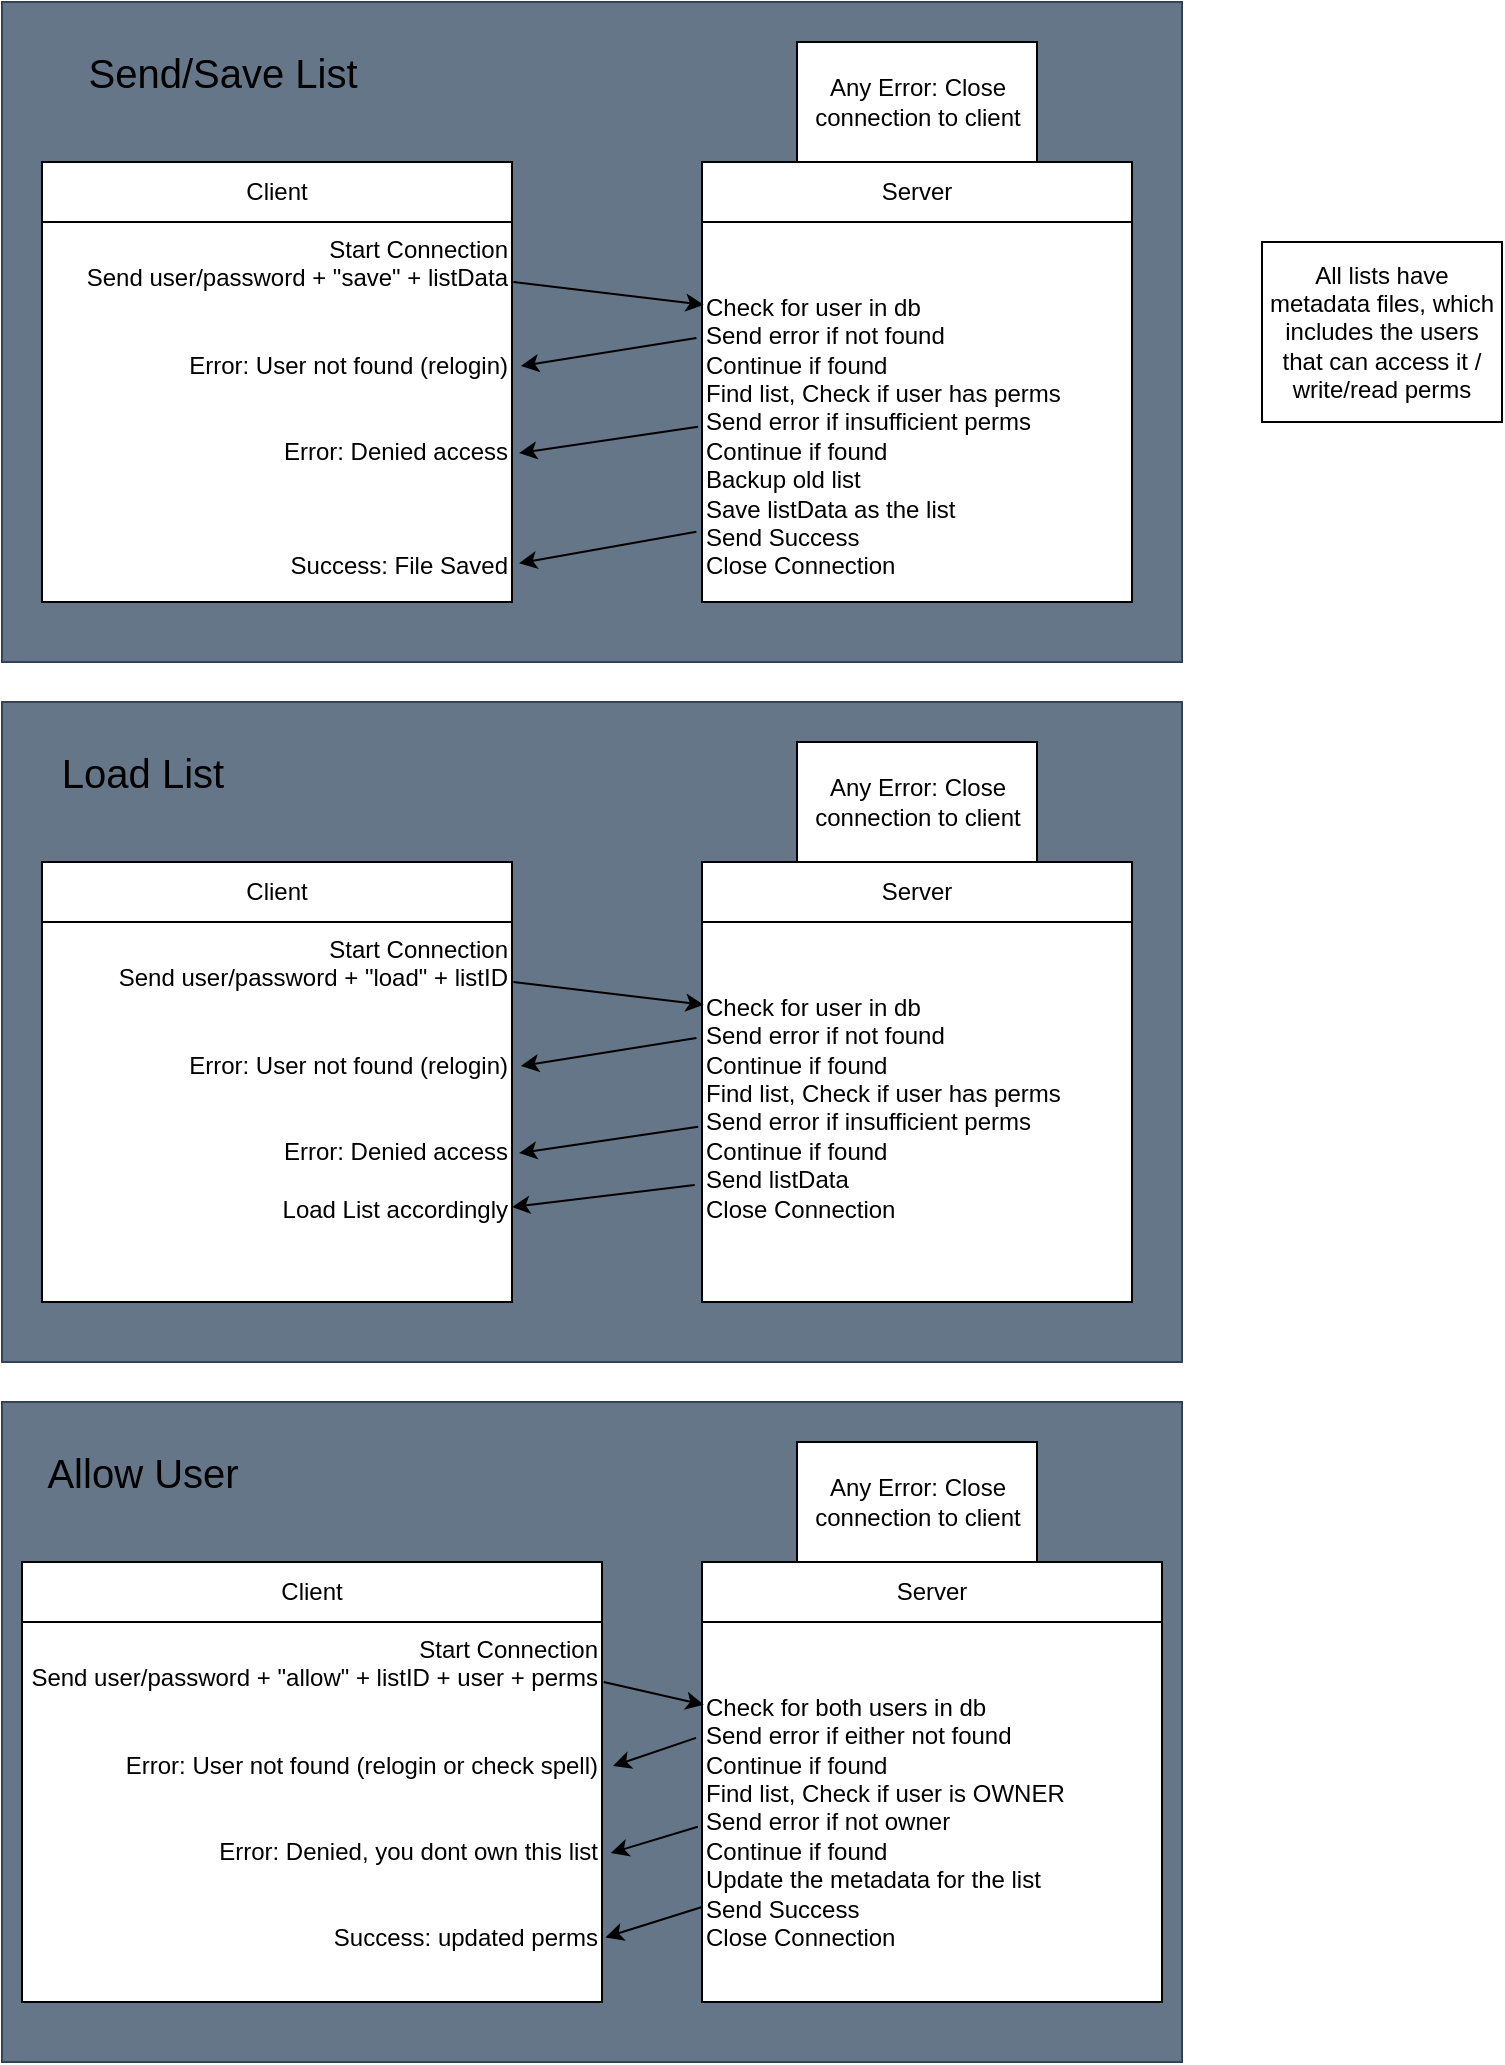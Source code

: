 <mxfile>
    <diagram id="nOQW177BidjiD76-JMUg" name="Page-1">
        <mxGraphModel dx="1637" dy="721" grid="1" gridSize="10" guides="1" tooltips="1" connect="1" arrows="1" fold="1" page="1" pageScale="1" pageWidth="850" pageHeight="1100" math="0" shadow="0">
            <root>
                <mxCell id="0"/>
                <mxCell id="1" parent="0"/>
                <mxCell id="36" value="" style="group" vertex="1" connectable="0" parent="1">
                    <mxGeometry x="90" y="80" width="590" height="330" as="geometry"/>
                </mxCell>
                <mxCell id="19" value="" style="whiteSpace=wrap;html=1;fillColor=#647687;fontColor=#ffffff;strokeColor=#314354;" vertex="1" parent="36">
                    <mxGeometry width="590" height="330" as="geometry"/>
                </mxCell>
                <mxCell id="20" value="Send/Save List" style="text;html=1;align=center;verticalAlign=middle;resizable=0;points=[];autosize=1;strokeColor=none;fillColor=none;fontSize=20;" vertex="1" parent="36">
                    <mxGeometry x="30" y="15" width="160" height="40" as="geometry"/>
                </mxCell>
                <mxCell id="10" value="" style="group" parent="1" vertex="1" connectable="0">
                    <mxGeometry x="440" y="160" width="215" height="220" as="geometry"/>
                </mxCell>
                <mxCell id="3" value="Server" style="whiteSpace=wrap;html=1;" parent="10" vertex="1">
                    <mxGeometry width="215" height="30" as="geometry"/>
                </mxCell>
                <mxCell id="7" value="&lt;br&gt;&lt;br&gt;Check for user in db&lt;br&gt;Send error if not found&lt;br&gt;Continue if found&lt;br&gt;Find list, Check if user has perms&lt;br&gt;Send error if insufficient perms&lt;br&gt;Continue if found&lt;br&gt;Backup old list&lt;br&gt;Save listData as the list&lt;br&gt;Send Success&lt;br&gt;Close Connection" style="whiteSpace=wrap;html=1;verticalAlign=top;align=left;" parent="10" vertex="1">
                    <mxGeometry y="30" width="215" height="190" as="geometry"/>
                </mxCell>
                <mxCell id="11" value="" style="group" parent="1" vertex="1" connectable="0">
                    <mxGeometry x="110" y="160" width="235" height="220" as="geometry"/>
                </mxCell>
                <mxCell id="2" value="Client" style="whiteSpace=wrap;html=1;" parent="11" vertex="1">
                    <mxGeometry width="235" height="30" as="geometry"/>
                </mxCell>
                <mxCell id="6" value="&lt;div style=&quot;&quot;&gt;&lt;span style=&quot;background-color: initial;&quot;&gt;Start Connection&lt;/span&gt;&lt;/div&gt;Send user/password + &quot;save&quot; + listData&lt;br&gt;&lt;br&gt;&lt;br&gt;Error: User not found (relogin)&lt;br&gt;&lt;br&gt;&lt;br&gt;Error: Denied access&lt;br&gt;&lt;br&gt;&lt;br&gt;&lt;br&gt;Success: File Saved" style="whiteSpace=wrap;html=1;verticalAlign=top;align=right;" parent="11" vertex="1">
                    <mxGeometry y="30" width="235" height="190" as="geometry"/>
                </mxCell>
                <mxCell id="12" style="edgeStyle=none;html=1;exitX=1.003;exitY=0.158;exitDx=0;exitDy=0;entryX=0.004;entryY=0.218;entryDx=0;entryDy=0;exitPerimeter=0;entryPerimeter=0;" parent="1" source="6" target="7" edge="1">
                    <mxGeometry relative="1" as="geometry"/>
                </mxCell>
                <mxCell id="13" style="edgeStyle=none;html=1;exitX=-0.013;exitY=0.305;exitDx=0;exitDy=0;entryX=1.019;entryY=0.379;entryDx=0;entryDy=0;entryPerimeter=0;exitPerimeter=0;" parent="1" source="7" target="6" edge="1">
                    <mxGeometry relative="1" as="geometry"/>
                </mxCell>
                <mxCell id="15" value="All lists have metadata files, which includes the users that can access it / write/read perms" style="whiteSpace=wrap;html=1;" parent="1" vertex="1">
                    <mxGeometry x="720" y="200" width="120" height="90" as="geometry"/>
                </mxCell>
                <mxCell id="16" style="edgeStyle=none;html=1;entryX=1.015;entryY=0.608;entryDx=0;entryDy=0;entryPerimeter=0;exitX=-0.009;exitY=0.539;exitDx=0;exitDy=0;exitPerimeter=0;" parent="1" source="7" target="6" edge="1">
                    <mxGeometry relative="1" as="geometry">
                        <mxPoint x="430" y="300" as="sourcePoint"/>
                    </mxGeometry>
                </mxCell>
                <mxCell id="17" style="edgeStyle=none;html=1;exitX=-0.013;exitY=0.815;exitDx=0;exitDy=0;exitPerimeter=0;entryX=1.015;entryY=0.898;entryDx=0;entryDy=0;entryPerimeter=0;" edge="1" parent="1" source="7" target="6">
                    <mxGeometry relative="1" as="geometry">
                        <mxPoint x="350" y="360" as="targetPoint"/>
                    </mxGeometry>
                </mxCell>
                <mxCell id="18" value="Any Error: Close connection to client" style="whiteSpace=wrap;html=1;" vertex="1" parent="1">
                    <mxGeometry x="487.5" y="100" width="120" height="60" as="geometry"/>
                </mxCell>
                <mxCell id="22" value="" style="group" vertex="1" connectable="0" parent="1">
                    <mxGeometry x="90" y="430" width="590" height="330" as="geometry"/>
                </mxCell>
                <mxCell id="23" value="" style="whiteSpace=wrap;html=1;fillColor=#647687;fontColor=#ffffff;strokeColor=#314354;" vertex="1" parent="22">
                    <mxGeometry width="590" height="330" as="geometry"/>
                </mxCell>
                <mxCell id="24" value="Load List" style="text;html=1;align=center;verticalAlign=middle;resizable=0;points=[];autosize=1;strokeColor=none;fillColor=none;fontSize=20;" vertex="1" parent="22">
                    <mxGeometry x="20" y="15" width="100" height="40" as="geometry"/>
                </mxCell>
                <mxCell id="25" value="" style="group" vertex="1" connectable="0" parent="1">
                    <mxGeometry x="440" y="510" width="215" height="220" as="geometry"/>
                </mxCell>
                <mxCell id="26" value="Server" style="whiteSpace=wrap;html=1;" vertex="1" parent="25">
                    <mxGeometry width="215" height="30" as="geometry"/>
                </mxCell>
                <mxCell id="27" value="&lt;br&gt;&lt;br&gt;Check for user in db&lt;br&gt;Send error if not found&lt;br&gt;Continue if found&lt;br&gt;Find list, Check if user has perms&lt;br&gt;Send error if insufficient perms&lt;br&gt;Continue if found&lt;br&gt;Send listData&lt;br&gt;Close Connection" style="whiteSpace=wrap;html=1;verticalAlign=top;align=left;" vertex="1" parent="25">
                    <mxGeometry y="30" width="215" height="190" as="geometry"/>
                </mxCell>
                <mxCell id="28" value="" style="group" vertex="1" connectable="0" parent="1">
                    <mxGeometry x="110" y="510" width="235" height="220" as="geometry"/>
                </mxCell>
                <mxCell id="29" value="Client" style="whiteSpace=wrap;html=1;" vertex="1" parent="28">
                    <mxGeometry width="235" height="30" as="geometry"/>
                </mxCell>
                <mxCell id="30" value="Start Connection&lt;br&gt;Send user/password + &quot;load&quot; + listID&lt;br&gt;&lt;br&gt;&lt;br&gt;Error: User not found (relogin)&lt;br&gt;&lt;br&gt;&lt;br&gt;Error: Denied access&lt;br&gt;&lt;br&gt;Load List accordingly&lt;br&gt;&lt;div style=&quot;&quot;&gt;&lt;/div&gt;" style="whiteSpace=wrap;html=1;verticalAlign=top;align=right;" vertex="1" parent="28">
                    <mxGeometry y="30" width="235" height="190" as="geometry"/>
                </mxCell>
                <mxCell id="31" style="edgeStyle=none;html=1;exitX=1.003;exitY=0.158;exitDx=0;exitDy=0;entryX=0.004;entryY=0.218;entryDx=0;entryDy=0;exitPerimeter=0;entryPerimeter=0;" edge="1" parent="1" source="30" target="27">
                    <mxGeometry relative="1" as="geometry"/>
                </mxCell>
                <mxCell id="32" style="edgeStyle=none;html=1;exitX=-0.013;exitY=0.305;exitDx=0;exitDy=0;entryX=1.019;entryY=0.379;entryDx=0;entryDy=0;entryPerimeter=0;exitPerimeter=0;" edge="1" parent="1" source="27" target="30">
                    <mxGeometry relative="1" as="geometry"/>
                </mxCell>
                <mxCell id="33" style="edgeStyle=none;html=1;entryX=1.015;entryY=0.608;entryDx=0;entryDy=0;entryPerimeter=0;exitX=-0.009;exitY=0.539;exitDx=0;exitDy=0;exitPerimeter=0;" edge="1" parent="1" source="27" target="30">
                    <mxGeometry relative="1" as="geometry">
                        <mxPoint x="430" y="650" as="sourcePoint"/>
                    </mxGeometry>
                </mxCell>
                <mxCell id="34" style="edgeStyle=none;html=1;exitX=-0.017;exitY=0.692;exitDx=0;exitDy=0;exitPerimeter=0;entryX=1;entryY=0.75;entryDx=0;entryDy=0;" edge="1" parent="1" source="27" target="30">
                    <mxGeometry relative="1" as="geometry">
                        <mxPoint x="340" y="780" as="targetPoint"/>
                    </mxGeometry>
                </mxCell>
                <mxCell id="35" value="Any Error: Close connection to client" style="whiteSpace=wrap;html=1;" vertex="1" parent="1">
                    <mxGeometry x="487.5" y="450" width="120" height="60" as="geometry"/>
                </mxCell>
                <mxCell id="38" value="" style="group" vertex="1" connectable="0" parent="1">
                    <mxGeometry x="90" y="780" width="590" height="330" as="geometry"/>
                </mxCell>
                <mxCell id="39" value="" style="whiteSpace=wrap;html=1;fillColor=#647687;fontColor=#ffffff;strokeColor=#314354;" vertex="1" parent="38">
                    <mxGeometry width="590" height="330" as="geometry"/>
                </mxCell>
                <mxCell id="40" value="Allow User" style="text;html=1;align=center;verticalAlign=middle;resizable=0;points=[];autosize=1;strokeColor=none;fillColor=none;fontSize=20;" vertex="1" parent="38">
                    <mxGeometry x="10" y="15" width="120" height="40" as="geometry"/>
                </mxCell>
                <mxCell id="41" value="" style="group" vertex="1" connectable="0" parent="1">
                    <mxGeometry x="440" y="860" width="230" height="220" as="geometry"/>
                </mxCell>
                <mxCell id="42" value="Server" style="whiteSpace=wrap;html=1;" vertex="1" parent="41">
                    <mxGeometry width="230.0" height="30" as="geometry"/>
                </mxCell>
                <mxCell id="43" value="&lt;br&gt;&lt;br&gt;Check for both users in db&lt;br&gt;Send error if either not found&lt;br&gt;Continue if found&lt;br&gt;Find list, Check if user is OWNER&lt;br&gt;Send error if not owner&lt;br&gt;Continue if found&lt;br&gt;Update the metadata for the list&lt;br&gt;Send Success&lt;br&gt;Close Connection" style="whiteSpace=wrap;html=1;verticalAlign=top;align=left;" vertex="1" parent="41">
                    <mxGeometry y="30" width="230.0" height="190" as="geometry"/>
                </mxCell>
                <mxCell id="44" value="" style="group" vertex="1" connectable="0" parent="1">
                    <mxGeometry x="100" y="860" width="290" height="220" as="geometry"/>
                </mxCell>
                <mxCell id="45" value="Client" style="whiteSpace=wrap;html=1;" vertex="1" parent="44">
                    <mxGeometry width="290.0" height="30" as="geometry"/>
                </mxCell>
                <mxCell id="46" value="Start Connection&lt;br&gt;Send user/password + &quot;allow&quot; + listID + user + perms&lt;br&gt;&lt;br&gt;&lt;br&gt;Error: User not found (relogin or check spell)&lt;br&gt;&lt;br&gt;&lt;br&gt;Error: Denied, you dont own this list&lt;br&gt;&lt;br&gt;&lt;br&gt;Success: updated perms&lt;br&gt;&lt;div style=&quot;&quot;&gt;&lt;/div&gt;" style="whiteSpace=wrap;html=1;verticalAlign=top;align=right;" vertex="1" parent="44">
                    <mxGeometry y="30" width="290.0" height="190" as="geometry"/>
                </mxCell>
                <mxCell id="47" style="edgeStyle=none;html=1;exitX=1.003;exitY=0.158;exitDx=0;exitDy=0;entryX=0.004;entryY=0.218;entryDx=0;entryDy=0;exitPerimeter=0;entryPerimeter=0;" edge="1" parent="1" source="46" target="43">
                    <mxGeometry relative="1" as="geometry"/>
                </mxCell>
                <mxCell id="48" style="edgeStyle=none;html=1;exitX=-0.013;exitY=0.305;exitDx=0;exitDy=0;entryX=1.019;entryY=0.379;entryDx=0;entryDy=0;entryPerimeter=0;exitPerimeter=0;" edge="1" parent="1" source="43" target="46">
                    <mxGeometry relative="1" as="geometry"/>
                </mxCell>
                <mxCell id="49" style="edgeStyle=none;html=1;entryX=1.015;entryY=0.608;entryDx=0;entryDy=0;entryPerimeter=0;exitX=-0.009;exitY=0.539;exitDx=0;exitDy=0;exitPerimeter=0;" edge="1" parent="1" source="43" target="46">
                    <mxGeometry relative="1" as="geometry">
                        <mxPoint x="430" y="1000" as="sourcePoint"/>
                    </mxGeometry>
                </mxCell>
                <mxCell id="50" style="edgeStyle=none;html=1;exitX=0;exitY=0.75;exitDx=0;exitDy=0;entryX=1.006;entryY=0.83;entryDx=0;entryDy=0;entryPerimeter=0;" edge="1" parent="1" source="43" target="46">
                    <mxGeometry relative="1" as="geometry">
                        <mxPoint x="340" y="1130" as="targetPoint"/>
                    </mxGeometry>
                </mxCell>
                <mxCell id="51" value="Any Error: Close connection to client" style="whiteSpace=wrap;html=1;" vertex="1" parent="1">
                    <mxGeometry x="487.5" y="800" width="120" height="60" as="geometry"/>
                </mxCell>
            </root>
        </mxGraphModel>
    </diagram>
</mxfile>